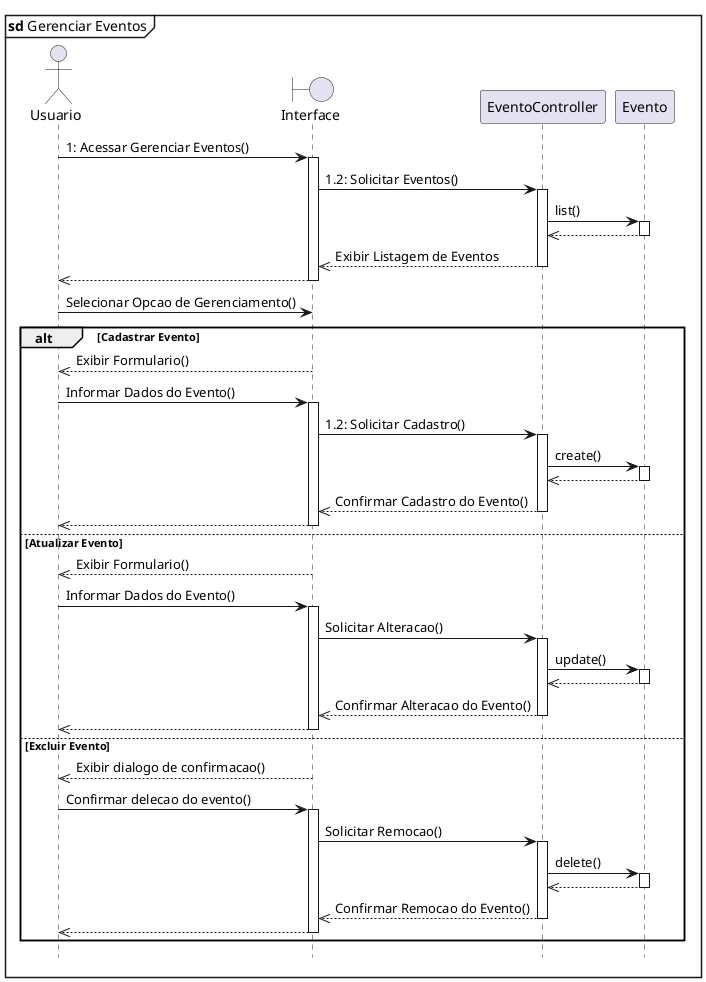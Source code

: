 @startuml
hide footbox

mainframe **sd** Gerenciar Eventos
actor Usuario
boundary Interface
participant EventoController
participant Evento

Usuario -> Interface ++ : 1: Acessar Gerenciar Eventos()
Interface -> EventoController ++ : 1.2: Solicitar Eventos()
EventoController -> Evento ++: list()
Evento -->> EventoController --
Interface <<-- EventoController --: Exibir Listagem de Eventos
Interface -->> Usuario --


Usuario -> Interface : Selecionar Opcao de Gerenciamento()

alt Cadastrar Evento
Interface -->> Usuario : Exibir Formulario()
Usuario -> Interface ++ : Informar Dados do Evento()
Interface -> EventoController ++ : 1.2: Solicitar Cadastro()
EventoController -> Evento ++ : create()
EventoController <<-- Evento --
Interface <<-- EventoController -- : Confirmar Cadastro do Evento()
Usuario <<-- Interface --

else Atualizar Evento
Interface -->> Usuario : Exibir Formulario()
Usuario -> Interface ++ : Informar Dados do Evento()
Interface -> EventoController ++ : Solicitar Alteracao()
EventoController -> Evento ++ : update()
EventoController <<-- Evento --
Interface <<-- EventoController -- : Confirmar Alteracao do Evento()
Usuario <<-- Interface --

else Excluir Evento
Interface -->> Usuario : Exibir dialogo de confirmacao()
Usuario -> Interface ++ : Confirmar delecao do evento()
Interface -> EventoController ++ : Solicitar Remocao()
EventoController -> Evento ++ : delete()
EventoController <<-- Evento --
Interface <<-- EventoController -- : Confirmar Remocao do Evento()
Usuario <<-- Interface --
end
@enduml
